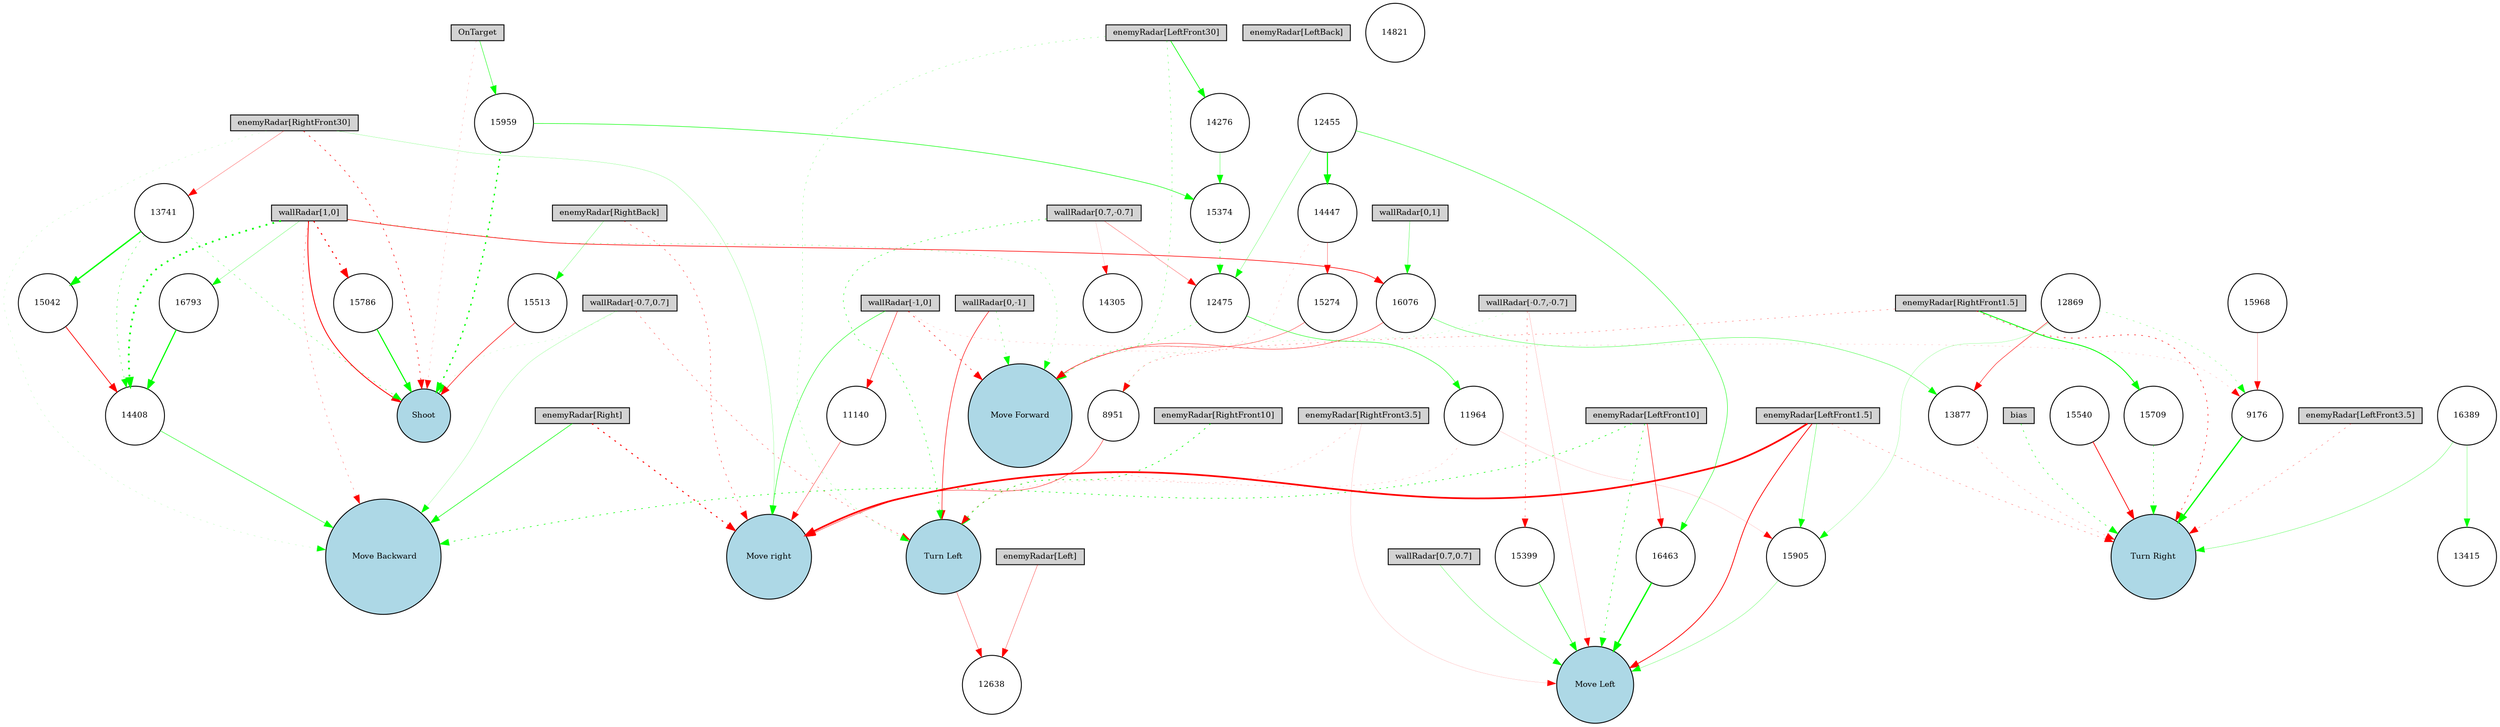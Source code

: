 digraph {
	node [fontsize=9 height=0.2 shape=circle width=0.2]
	"wallRadar[1,0]" [fillcolor=lightgray shape=box style=filled]
	"wallRadar[0,1]" [fillcolor=lightgray shape=box style=filled]
	"wallRadar[-1,0]" [fillcolor=lightgray shape=box style=filled]
	"wallRadar[0,-1]" [fillcolor=lightgray shape=box style=filled]
	"wallRadar[0.7,0.7]" [fillcolor=lightgray shape=box style=filled]
	"wallRadar[-0.7,0.7]" [fillcolor=lightgray shape=box style=filled]
	"wallRadar[-0.7,-0.7]" [fillcolor=lightgray shape=box style=filled]
	"wallRadar[0.7,-0.7]" [fillcolor=lightgray shape=box style=filled]
	"enemyRadar[RightBack]" [fillcolor=lightgray shape=box style=filled]
	"enemyRadar[LeftBack]" [fillcolor=lightgray shape=box style=filled]
	"enemyRadar[Right]" [fillcolor=lightgray shape=box style=filled]
	"enemyRadar[Left]" [fillcolor=lightgray shape=box style=filled]
	"enemyRadar[RightFront30]" [fillcolor=lightgray shape=box style=filled]
	"enemyRadar[LeftFront30]" [fillcolor=lightgray shape=box style=filled]
	"enemyRadar[RightFront10]" [fillcolor=lightgray shape=box style=filled]
	"enemyRadar[LeftFront10]" [fillcolor=lightgray shape=box style=filled]
	"enemyRadar[RightFront3.5]" [fillcolor=lightgray shape=box style=filled]
	"enemyRadar[LeftFront3.5]" [fillcolor=lightgray shape=box style=filled]
	"enemyRadar[RightFront1.5]" [fillcolor=lightgray shape=box style=filled]
	"enemyRadar[LeftFront1.5]" [fillcolor=lightgray shape=box style=filled]
	OnTarget [fillcolor=lightgray shape=box style=filled]
	bias [fillcolor=lightgray shape=box style=filled]
	Shoot [fillcolor=lightblue style=filled]
	"Move Forward" [fillcolor=lightblue style=filled]
	" Move Backward" [fillcolor=lightblue style=filled]
	"Move Left" [fillcolor=lightblue style=filled]
	"Move right" [fillcolor=lightblue style=filled]
	"Turn Left" [fillcolor=lightblue style=filled]
	"Turn Right" [fillcolor=lightblue style=filled]
	11140 [fillcolor=white style=filled]
	16389 [fillcolor=white style=filled]
	15374 [fillcolor=white style=filled]
	15513 [fillcolor=white style=filled]
	16793 [fillcolor=white style=filled]
	15905 [fillcolor=white style=filled]
	12455 [fillcolor=white style=filled]
	15399 [fillcolor=white style=filled]
	15274 [fillcolor=white style=filled]
	15786 [fillcolor=white style=filled]
	13741 [fillcolor=white style=filled]
	15540 [fillcolor=white style=filled]
	13877 [fillcolor=white style=filled]
	12475 [fillcolor=white style=filled]
	11964 [fillcolor=white style=filled]
	15042 [fillcolor=white style=filled]
	14276 [fillcolor=white style=filled]
	12869 [fillcolor=white style=filled]
	14408 [fillcolor=white style=filled]
	16076 [fillcolor=white style=filled]
	16463 [fillcolor=white style=filled]
	15959 [fillcolor=white style=filled]
	9176 [fillcolor=white style=filled]
	15709 [fillcolor=white style=filled]
	12638 [fillcolor=white style=filled]
	15968 [fillcolor=white style=filled]
	14305 [fillcolor=white style=filled]
	14821 [fillcolor=white style=filled]
	13415 [fillcolor=white style=filled]
	14447 [fillcolor=white style=filled]
	8951 [fillcolor=white style=filled]
	"wallRadar[1,0]" -> " Move Backward" [color=red penwidth=0.28759262365979416 style=dotted]
	"enemyRadar[LeftFront1.5]" -> "Turn Right" [color=red penwidth=0.27904544058336794 style=dotted]
	"enemyRadar[RightFront30]" -> "Move right" [color=green penwidth=0.17486368288626508 style=solid]
	"enemyRadar[LeftFront3.5]" -> "Turn Right" [color=red penwidth=0.2926291632512762 style=dotted]
	"enemyRadar[LeftFront30]" -> "Move Forward" [color=green penwidth=0.32808513544356366 style=dotted]
	"wallRadar[0,-1]" -> "Turn Left" [color=red penwidth=0.5999530210520156 style=solid]
	"enemyRadar[LeftFront30]" -> "Turn Left" [color=green penwidth=0.23203232814164604 style=dotted]
	"enemyRadar[RightFront10]" -> "Turn Left" [color=green penwidth=0.7701420904342388 style=dotted]
	"enemyRadar[LeftFront10]" -> "Move Left" [color=green penwidth=0.5945274246906329 style=dotted]
	"enemyRadar[RightFront3.5]" -> "Turn Left" [color=red penwidth=0.16562553350621695 style=dotted]
	"enemyRadar[RightFront1.5]" -> "Turn Right" [color=red penwidth=0.5997613432563174 style=dotted]
	OnTarget -> Shoot [color=red penwidth=0.17446691407715453 style=dotted]
	"enemyRadar[LeftFront10]" -> " Move Backward" [color=green penwidth=0.6794502738335859 style=dotted]
	"enemyRadar[LeftFront1.5]" -> "Move right" [color=red penwidth=1.9511884820066652 style=solid]
	"wallRadar[1,0]" -> "Move Forward" [color=green penwidth=0.23808540798080488 style=dotted]
	"enemyRadar[RightFront30]" -> " Move Backward" [color=green penwidth=0.11840867040787331 style=dotted]
	"wallRadar[-0.7,-0.7]" -> "Move Left" [color=red penwidth=0.13260025852300897 style=solid]
	"enemyRadar[Right]" -> "Move right" [color=red penwidth=1.1251932746876288 style=dotted]
	bias -> "Turn Right" [color=green penwidth=0.5315531329909315 style=dotted]
	"wallRadar[0.7,0.7]" -> "Move Left" [color=green penwidth=0.2764173606397732 style=solid]
	"enemyRadar[RightBack]" -> "Move right" [color=red penwidth=0.4295522116089271 style=dotted]
	"wallRadar[0,-1]" -> "Move Forward" [color=green penwidth=0.3380030404805583 style=dotted]
	"enemyRadar[RightFront3.5]" -> "Move Left" [color=red penwidth=0.10081881654054291 style=solid]
	"wallRadar[-1,0]" -> "Move Forward" [color=red penwidth=0.6112445921137907 style=dotted]
	"enemyRadar[LeftFront1.5]" -> "Move Left" [color=red penwidth=0.8640270584483308 style=solid]
	"wallRadar[1,0]" -> Shoot [color=red penwidth=0.9515819990868578 style=solid]
	"enemyRadar[Right]" -> " Move Backward" [color=green penwidth=0.6343002004136482 style=solid]
	"wallRadar[-0.7,0.7]" -> "Turn Left" [color=red penwidth=0.3616725180924074 style=dotted]
	"wallRadar[0.7,-0.7]" -> "Turn Left" [color=green penwidth=0.5295853135562545 style=dotted]
	"enemyRadar[RightFront1.5]" -> 8951 [color=red penwidth=0.3005019370451233 style=dotted]
	"wallRadar[-1,0]" -> 9176 [color=red penwidth=0.13151775341249838 style=dotted]
	9176 -> "Turn Right" [color=green penwidth=1.44058095348033 style=solid]
	"wallRadar[-0.7,-0.7]" -> 8951 [color=green penwidth=0.14030327488450334 style=dotted]
	8951 -> "Move right" [color=red penwidth=0.4541348326011637 style=solid]
	"wallRadar[-1,0]" -> 11140 [color=red penwidth=0.5141679689829344 style=solid]
	"enemyRadar[RightFront30]" -> Shoot [color=red penwidth=0.6713740869135062 style=dotted]
	11964 -> "Turn Left" [color=red penwidth=0.14936800880360068 style=dotted]
	"wallRadar[-0.7,0.7]" -> Shoot [color=green penwidth=0.11421155058716088 style=dotted]
	"wallRadar[0.7,-0.7]" -> 12475 [color=red penwidth=0.28112166049259146 style=solid]
	12475 -> "Move Forward" [color=green penwidth=0.43368745357087 style=dotted]
	"enemyRadar[Left]" -> 12638 [color=red penwidth=0.3270553860970651 style=solid]
	12869 -> 9176 [color=green penwidth=0.2714123076440147 style=dotted]
	"wallRadar[-1,0]" -> "Move right" [color=green penwidth=0.49823216958761407 style=solid]
	12475 -> 11964 [color=green penwidth=0.5030092717215778 style=solid]
	"enemyRadar[RightFront30]" -> 13741 [color=red penwidth=0.26720845036531715 style=solid]
	13741 -> Shoot [color=green penwidth=0.3460883576328122 style=dotted]
	13877 -> "Turn Right" [color=red penwidth=0.20099405369522583 style=dotted]
	"wallRadar[0.7,-0.7]" -> 14305 [color=red penwidth=0.1058301350651179 style=solid]
	12869 -> 13877 [color=red penwidth=0.5113616273342714 style=solid]
	"wallRadar[1,0]" -> 14408 [color=green penwidth=1.9780844208326034 style=dotted]
	14408 -> " Move Backward" [color=green penwidth=0.480658852024864 style=solid]
	12455 -> 14447 [color=green penwidth=1.246409247692818 style=solid]
	14447 -> "Move Forward" [color=red penwidth=0.13455051831089312 style=dotted]
	"Turn Left" -> 12638 [color=red penwidth=0.3277517732969296 style=solid]
	13741 -> 14408 [color=green penwidth=0.40481943123672226 style=dotted]
	13741 -> 15042 [color=green penwidth=1.5661589915246708 style=solid]
	15042 -> 14408 [color=red penwidth=0.827881615496897 style=solid]
	14447 -> 15274 [color=red penwidth=0.3148703446880474 style=solid]
	15274 -> "Move Forward" [color=red penwidth=0.3704380627172472 style=solid]
	"enemyRadar[LeftFront30]" -> 14276 [color=green penwidth=0.7584115488452361 style=solid]
	15374 -> 12475 [color=green penwidth=0.5336140413351822 style=dotted]
	"wallRadar[-0.7,-0.7]" -> 15399 [color=red penwidth=0.3609078624952894 style=dotted]
	15399 -> "Move Left" [color=green penwidth=0.5790636650220183 style=solid]
	15513 -> Shoot [color=red penwidth=0.6224849109219351 style=solid]
	15540 -> "Turn Right" [color=red penwidth=0.8306102491380261 style=solid]
	"enemyRadar[RightFront1.5]" -> 15709 [color=green penwidth=0.9664675333142402 style=solid]
	15709 -> "Turn Right" [color=green penwidth=0.4759197403958856 style=dotted]
	"wallRadar[1,0]" -> 15786 [color=red penwidth=1.2016525688682325 style=dotted]
	15786 -> Shoot [color=green penwidth=1.1929925600626738 style=solid]
	"enemyRadar[LeftFront1.5]" -> 15905 [color=green penwidth=0.32291283689338135 style=solid]
	15905 -> "Move Left" [color=green penwidth=0.25014218783101405 style=solid]
	OnTarget -> 15959 [color=green penwidth=0.4879036340737627 style=solid]
	15959 -> Shoot [color=green penwidth=1.478735718513752 style=dotted]
	15968 -> 9176 [color=red penwidth=0.19510048913045475 style=solid]
	"wallRadar[1,0]" -> 16076 [color=red penwidth=0.7111480474412414 style=solid]
	16076 -> "Move Forward" [color=red penwidth=0.43355074933524296 style=solid]
	14276 -> 15374 [color=green penwidth=0.32461914391191504 style=solid]
	12869 -> 15905 [color=green penwidth=0.17312493978998217 style=solid]
	"wallRadar[-0.7,0.7]" -> " Move Backward" [color=green penwidth=0.16662420842795994 style=solid]
	15959 -> 15374 [color=green penwidth=0.5985716814262033 style=solid]
	16076 -> 13877 [color=green penwidth=0.36146373687255595 style=solid]
	16389 -> "Turn Right" [color=green penwidth=0.279084498908993 style=solid]
	11140 -> "Move right" [color=red penwidth=0.37976401679555916 style=solid]
	"enemyRadar[LeftFront10]" -> 16463 [color=red penwidth=0.5287079221080566 style=solid]
	16463 -> "Move Left" [color=green penwidth=1.5294263025608934 style=solid]
	16389 -> 13415 [color=green penwidth=0.2706326583359199 style=solid]
	"enemyRadar[RightBack]" -> 15513 [color=green penwidth=0.24902719757463795 style=solid]
	"wallRadar[1,0]" -> 16793 [color=green penwidth=0.2560326164621843 style=solid]
	16793 -> 14408 [color=green penwidth=1.3043610731290853 style=solid]
	12455 -> 12475 [color=green penwidth=0.2583784849894661 style=solid]
	"wallRadar[0,1]" -> 16076 [color=green penwidth=0.3137097736820412 style=solid]
	11964 -> 15905 [color=red penwidth=0.10043450596560342 style=solid]
	12455 -> 16463 [color=green penwidth=0.4744348514049387 style=solid]
}
